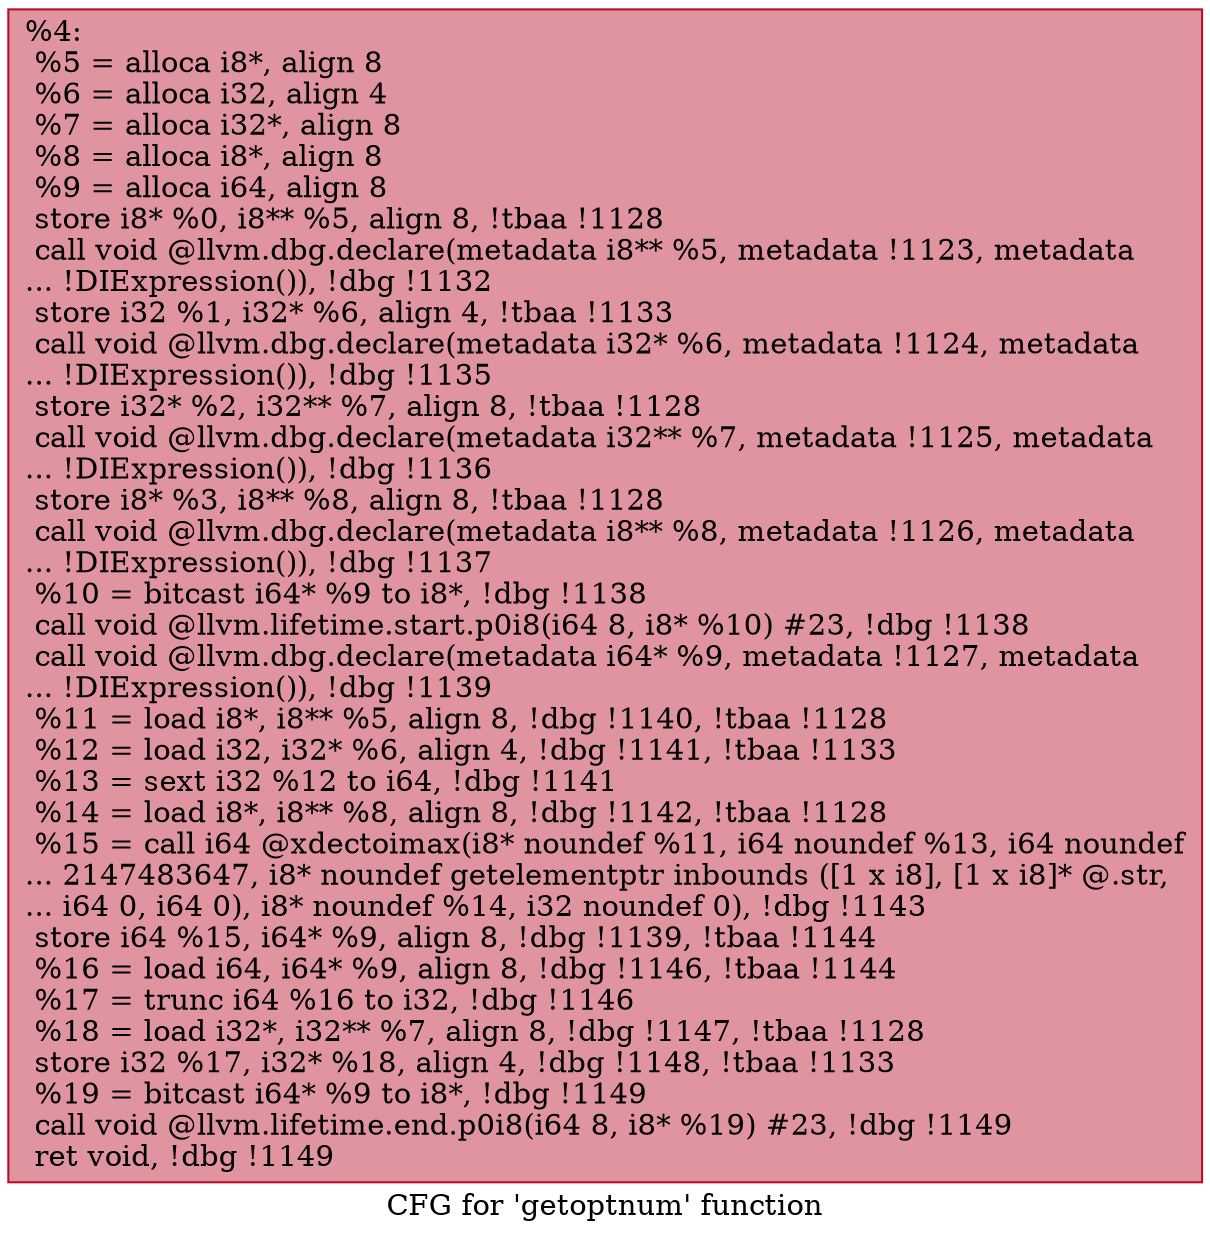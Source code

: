digraph "CFG for 'getoptnum' function" {
	label="CFG for 'getoptnum' function";

	Node0x15f31e0 [shape=record,color="#b70d28ff", style=filled, fillcolor="#b70d2870",label="{%4:\l  %5 = alloca i8*, align 8\l  %6 = alloca i32, align 4\l  %7 = alloca i32*, align 8\l  %8 = alloca i8*, align 8\l  %9 = alloca i64, align 8\l  store i8* %0, i8** %5, align 8, !tbaa !1128\l  call void @llvm.dbg.declare(metadata i8** %5, metadata !1123, metadata\l... !DIExpression()), !dbg !1132\l  store i32 %1, i32* %6, align 4, !tbaa !1133\l  call void @llvm.dbg.declare(metadata i32* %6, metadata !1124, metadata\l... !DIExpression()), !dbg !1135\l  store i32* %2, i32** %7, align 8, !tbaa !1128\l  call void @llvm.dbg.declare(metadata i32** %7, metadata !1125, metadata\l... !DIExpression()), !dbg !1136\l  store i8* %3, i8** %8, align 8, !tbaa !1128\l  call void @llvm.dbg.declare(metadata i8** %8, metadata !1126, metadata\l... !DIExpression()), !dbg !1137\l  %10 = bitcast i64* %9 to i8*, !dbg !1138\l  call void @llvm.lifetime.start.p0i8(i64 8, i8* %10) #23, !dbg !1138\l  call void @llvm.dbg.declare(metadata i64* %9, metadata !1127, metadata\l... !DIExpression()), !dbg !1139\l  %11 = load i8*, i8** %5, align 8, !dbg !1140, !tbaa !1128\l  %12 = load i32, i32* %6, align 4, !dbg !1141, !tbaa !1133\l  %13 = sext i32 %12 to i64, !dbg !1141\l  %14 = load i8*, i8** %8, align 8, !dbg !1142, !tbaa !1128\l  %15 = call i64 @xdectoimax(i8* noundef %11, i64 noundef %13, i64 noundef\l... 2147483647, i8* noundef getelementptr inbounds ([1 x i8], [1 x i8]* @.str,\l... i64 0, i64 0), i8* noundef %14, i32 noundef 0), !dbg !1143\l  store i64 %15, i64* %9, align 8, !dbg !1139, !tbaa !1144\l  %16 = load i64, i64* %9, align 8, !dbg !1146, !tbaa !1144\l  %17 = trunc i64 %16 to i32, !dbg !1146\l  %18 = load i32*, i32** %7, align 8, !dbg !1147, !tbaa !1128\l  store i32 %17, i32* %18, align 4, !dbg !1148, !tbaa !1133\l  %19 = bitcast i64* %9 to i8*, !dbg !1149\l  call void @llvm.lifetime.end.p0i8(i64 8, i8* %19) #23, !dbg !1149\l  ret void, !dbg !1149\l}"];
}
